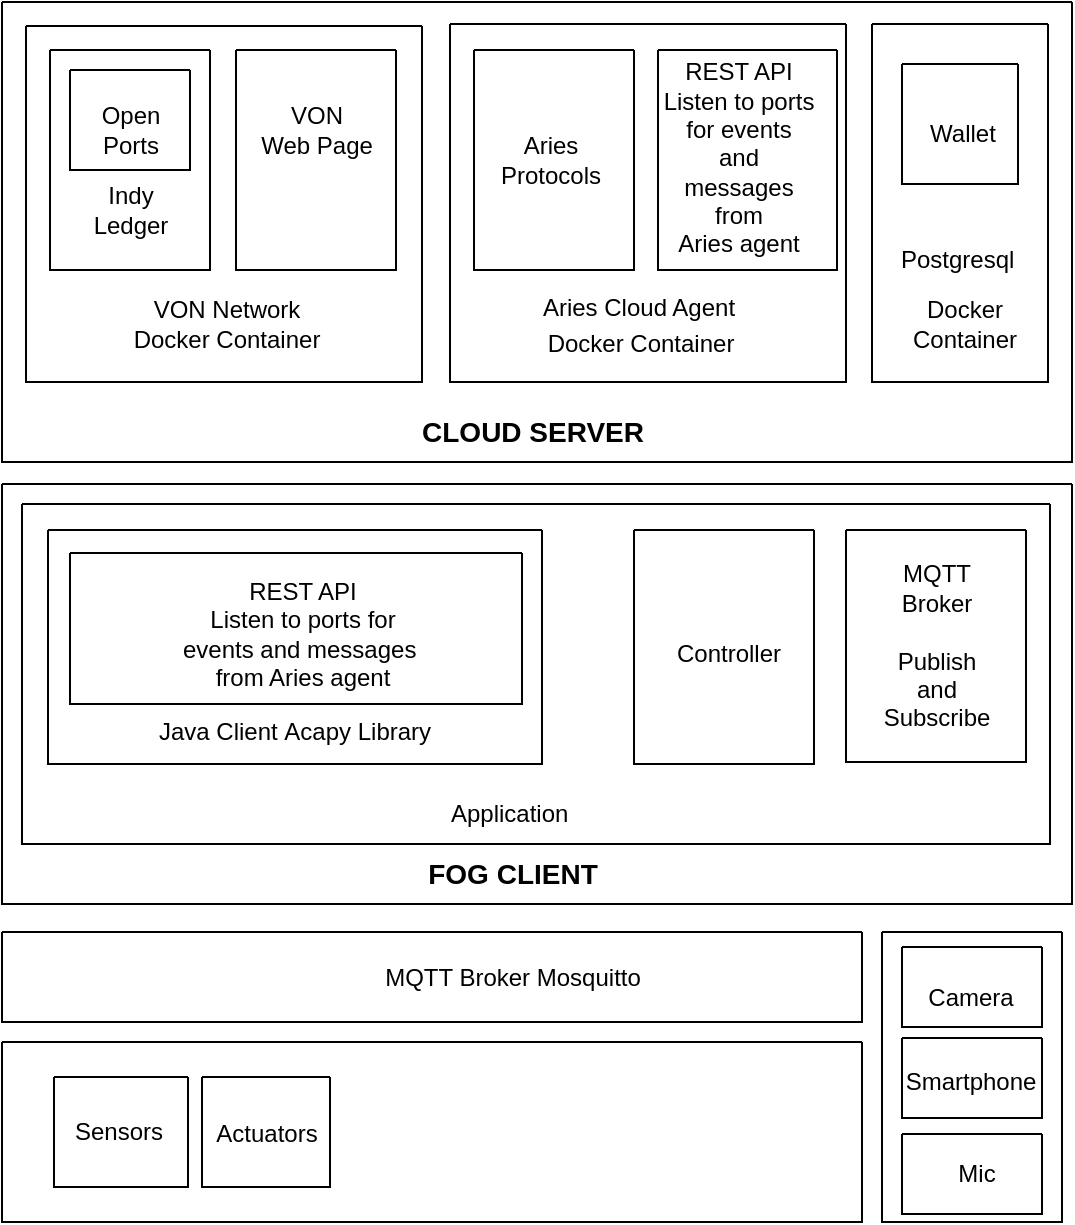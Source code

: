 <mxfile version="21.3.5" type="github">
  <diagram name="Página-1" id="9ENc1570Q8Oh9X-erem3">
    <mxGraphModel dx="1434" dy="731" grid="1" gridSize="10" guides="1" tooltips="1" connect="1" arrows="1" fold="1" page="1" pageScale="1" pageWidth="827" pageHeight="1169" math="0" shadow="0">
      <root>
        <mxCell id="0" />
        <mxCell id="1" parent="0" />
        <mxCell id="VcjtVwmhv_vAZ4VsYnBs-1" value="" style="swimlane;startSize=0;" parent="1" vertex="1">
          <mxGeometry x="120" y="30" width="535" height="230" as="geometry" />
        </mxCell>
        <mxCell id="VcjtVwmhv_vAZ4VsYnBs-2" value="" style="swimlane;startSize=0;" parent="VcjtVwmhv_vAZ4VsYnBs-1" vertex="1">
          <mxGeometry x="12" y="12" width="198" height="178" as="geometry" />
        </mxCell>
        <mxCell id="VcjtVwmhv_vAZ4VsYnBs-18" value="VON Network&lt;br&gt;Docker Container" style="text;html=1;align=center;verticalAlign=middle;resizable=0;points=[];autosize=1;strokeColor=none;fillColor=none;" parent="VcjtVwmhv_vAZ4VsYnBs-2" vertex="1">
          <mxGeometry x="40" y="129" width="120" height="40" as="geometry" />
        </mxCell>
        <mxCell id="VcjtVwmhv_vAZ4VsYnBs-19" value="" style="swimlane;startSize=0;" parent="VcjtVwmhv_vAZ4VsYnBs-2" vertex="1">
          <mxGeometry x="12" y="12" width="80" height="110" as="geometry" />
        </mxCell>
        <mxCell id="VcjtVwmhv_vAZ4VsYnBs-20" value="Indy&lt;br&gt;Ledger" style="text;html=1;align=center;verticalAlign=middle;resizable=0;points=[];autosize=1;strokeColor=none;fillColor=none;" parent="VcjtVwmhv_vAZ4VsYnBs-19" vertex="1">
          <mxGeometry x="10" y="60" width="60" height="40" as="geometry" />
        </mxCell>
        <mxCell id="VcjtVwmhv_vAZ4VsYnBs-21" value="" style="swimlane;startSize=0;" parent="VcjtVwmhv_vAZ4VsYnBs-19" vertex="1">
          <mxGeometry x="10" y="10" width="60" height="50" as="geometry" />
        </mxCell>
        <mxCell id="VcjtVwmhv_vAZ4VsYnBs-38" value="" style="swimlane;startSize=0;" parent="VcjtVwmhv_vAZ4VsYnBs-2" vertex="1">
          <mxGeometry x="105" y="12" width="80" height="110" as="geometry" />
        </mxCell>
        <mxCell id="VcjtVwmhv_vAZ4VsYnBs-39" value="VON&lt;br&gt;Web&amp;nbsp;Page" style="text;html=1;align=center;verticalAlign=middle;resizable=0;points=[];autosize=1;strokeColor=none;fillColor=none;" parent="VcjtVwmhv_vAZ4VsYnBs-38" vertex="1">
          <mxGeometry y="20" width="80" height="40" as="geometry" />
        </mxCell>
        <mxCell id="VcjtVwmhv_vAZ4VsYnBs-3" value="" style="swimlane;startSize=0;" parent="VcjtVwmhv_vAZ4VsYnBs-1" vertex="1">
          <mxGeometry x="224" y="11" width="198" height="179" as="geometry" />
        </mxCell>
        <mxCell id="VcjtVwmhv_vAZ4VsYnBs-26" value="" style="swimlane;startSize=0;" parent="VcjtVwmhv_vAZ4VsYnBs-3" vertex="1">
          <mxGeometry x="12" y="13" width="80" height="110" as="geometry" />
        </mxCell>
        <mxCell id="VcjtVwmhv_vAZ4VsYnBs-27" value="Aries&lt;br&gt;Protocols" style="text;html=1;align=center;verticalAlign=middle;resizable=0;points=[];autosize=1;strokeColor=none;fillColor=none;" parent="VcjtVwmhv_vAZ4VsYnBs-26" vertex="1">
          <mxGeometry x="3" y="35" width="70" height="40" as="geometry" />
        </mxCell>
        <mxCell id="VcjtVwmhv_vAZ4VsYnBs-28" value="Docker Container" style="text;html=1;align=center;verticalAlign=middle;resizable=0;points=[];autosize=1;strokeColor=none;fillColor=none;" parent="VcjtVwmhv_vAZ4VsYnBs-3" vertex="1">
          <mxGeometry x="35" y="145" width="120" height="30" as="geometry" />
        </mxCell>
        <mxCell id="VcjtVwmhv_vAZ4VsYnBs-33" value="Aries Cloud Agent" style="text;html=1;align=center;verticalAlign=middle;resizable=0;points=[];autosize=1;strokeColor=none;fillColor=none;" parent="VcjtVwmhv_vAZ4VsYnBs-3" vertex="1">
          <mxGeometry x="34" y="127" width="120" height="30" as="geometry" />
        </mxCell>
        <mxCell id="VcjtVwmhv_vAZ4VsYnBs-30" value="" style="swimlane;startSize=0;" parent="VcjtVwmhv_vAZ4VsYnBs-3" vertex="1">
          <mxGeometry x="104" y="13" width="89.5" height="110" as="geometry" />
        </mxCell>
        <mxCell id="VcjtVwmhv_vAZ4VsYnBs-31" value="REST API&lt;br&gt;Listen to ports &lt;br&gt;for events &lt;br&gt;and &lt;br&gt;messages &lt;br&gt;from &lt;br&gt;Aries agent" style="text;html=1;align=center;verticalAlign=middle;resizable=0;points=[];autosize=1;strokeColor=none;fillColor=none;" parent="VcjtVwmhv_vAZ4VsYnBs-30" vertex="1">
          <mxGeometry x="-10.5" y="-1" width="100" height="110" as="geometry" />
        </mxCell>
        <mxCell id="VcjtVwmhv_vAZ4VsYnBs-5" value="" style="swimlane;startSize=0;" parent="VcjtVwmhv_vAZ4VsYnBs-1" vertex="1">
          <mxGeometry x="435" y="11" width="88" height="179" as="geometry" />
        </mxCell>
        <mxCell id="VcjtVwmhv_vAZ4VsYnBs-34" value="Docker&lt;br&gt;Container" style="text;html=1;align=center;verticalAlign=middle;resizable=0;points=[];autosize=1;strokeColor=none;fillColor=none;" parent="VcjtVwmhv_vAZ4VsYnBs-5" vertex="1">
          <mxGeometry x="6" y="130" width="80" height="40" as="geometry" />
        </mxCell>
        <mxCell id="VcjtVwmhv_vAZ4VsYnBs-35" value="Wallet" style="text;html=1;align=center;verticalAlign=middle;resizable=0;points=[];autosize=1;strokeColor=none;fillColor=none;" parent="VcjtVwmhv_vAZ4VsYnBs-5" vertex="1">
          <mxGeometry x="15" y="40" width="60" height="30" as="geometry" />
        </mxCell>
        <mxCell id="VcjtVwmhv_vAZ4VsYnBs-36" value="" style="swimlane;startSize=0;" parent="VcjtVwmhv_vAZ4VsYnBs-5" vertex="1">
          <mxGeometry x="15" y="20" width="58" height="60" as="geometry" />
        </mxCell>
        <mxCell id="VcjtVwmhv_vAZ4VsYnBs-37" value="Postgresql&amp;nbsp;" style="text;html=1;align=center;verticalAlign=middle;resizable=0;points=[];autosize=1;strokeColor=none;fillColor=none;" parent="VcjtVwmhv_vAZ4VsYnBs-5" vertex="1">
          <mxGeometry x="4" y="103" width="80" height="30" as="geometry" />
        </mxCell>
        <mxCell id="VcjtVwmhv_vAZ4VsYnBs-17" value="&lt;b&gt;&lt;font style=&quot;font-size: 14px;&quot;&gt;CLOUD SERVER&lt;/font&gt;&lt;/b&gt;" style="text;html=1;align=center;verticalAlign=middle;resizable=0;points=[];autosize=1;strokeColor=none;fillColor=none;" parent="VcjtVwmhv_vAZ4VsYnBs-1" vertex="1">
          <mxGeometry x="200" y="200" width="130" height="30" as="geometry" />
        </mxCell>
        <mxCell id="VcjtVwmhv_vAZ4VsYnBs-11" value="" style="swimlane;startSize=0;" parent="1" vertex="1">
          <mxGeometry x="120" y="495" width="430" height="45" as="geometry" />
        </mxCell>
        <mxCell id="c_O2klxKCNqRYaoSJ1Hm-15" value="MQTT Broker Mosquitto" style="text;html=1;align=center;verticalAlign=middle;resizable=0;points=[];autosize=1;strokeColor=none;fillColor=none;" vertex="1" parent="VcjtVwmhv_vAZ4VsYnBs-11">
          <mxGeometry x="180" y="7.5" width="150" height="30" as="geometry" />
        </mxCell>
        <mxCell id="VcjtVwmhv_vAZ4VsYnBs-12" value="" style="swimlane;startSize=0;" parent="1" vertex="1">
          <mxGeometry x="120" y="271" width="535" height="210" as="geometry" />
        </mxCell>
        <mxCell id="VcjtVwmhv_vAZ4VsYnBs-13" value="" style="swimlane;startSize=0;" parent="VcjtVwmhv_vAZ4VsYnBs-12" vertex="1">
          <mxGeometry x="23" y="23" width="247" height="117" as="geometry" />
        </mxCell>
        <mxCell id="VcjtVwmhv_vAZ4VsYnBs-14" value="" style="swimlane;startSize=0;" parent="VcjtVwmhv_vAZ4VsYnBs-12" vertex="1">
          <mxGeometry x="10" y="10" width="514" height="170" as="geometry" />
        </mxCell>
        <mxCell id="VcjtVwmhv_vAZ4VsYnBs-46" value="Application&amp;nbsp;" style="text;html=1;align=center;verticalAlign=middle;resizable=0;points=[];autosize=1;strokeColor=none;fillColor=none;" parent="VcjtVwmhv_vAZ4VsYnBs-14" vertex="1">
          <mxGeometry x="200" y="140" width="90" height="30" as="geometry" />
        </mxCell>
        <mxCell id="VcjtVwmhv_vAZ4VsYnBs-42" value="Java Client&amp;nbsp;Acapy Library" style="text;html=1;align=center;verticalAlign=middle;resizable=0;points=[];autosize=1;strokeColor=none;fillColor=none;" parent="VcjtVwmhv_vAZ4VsYnBs-14" vertex="1">
          <mxGeometry x="56" y="99" width="160" height="30" as="geometry" />
        </mxCell>
        <mxCell id="VcjtVwmhv_vAZ4VsYnBs-16" value="" style="swimlane;startSize=0;" parent="VcjtVwmhv_vAZ4VsYnBs-14" vertex="1">
          <mxGeometry x="306" y="13" width="90" height="117" as="geometry" />
        </mxCell>
        <mxCell id="VcjtVwmhv_vAZ4VsYnBs-45" value="Controller" style="text;html=1;align=center;verticalAlign=middle;resizable=0;points=[];autosize=1;strokeColor=none;fillColor=none;" parent="VcjtVwmhv_vAZ4VsYnBs-16" vertex="1">
          <mxGeometry x="6.5" y="46.5" width="80" height="30" as="geometry" />
        </mxCell>
        <mxCell id="VcjtVwmhv_vAZ4VsYnBs-49" value="" style="swimlane;startSize=0;" parent="VcjtVwmhv_vAZ4VsYnBs-14" vertex="1">
          <mxGeometry x="412" y="13" width="90" height="116" as="geometry" />
        </mxCell>
        <mxCell id="VcjtVwmhv_vAZ4VsYnBs-50" value="MQTT &lt;br&gt;Broker&lt;br&gt;&lt;br&gt;Publish &lt;br&gt;and &lt;br&gt;Subscribe" style="text;html=1;align=center;verticalAlign=middle;resizable=0;points=[];autosize=1;strokeColor=none;fillColor=none;" parent="VcjtVwmhv_vAZ4VsYnBs-49" vertex="1">
          <mxGeometry x="5" y="8" width="80" height="100" as="geometry" />
        </mxCell>
        <mxCell id="VcjtVwmhv_vAZ4VsYnBs-15" value="" style="swimlane;startSize=0;" parent="VcjtVwmhv_vAZ4VsYnBs-12" vertex="1">
          <mxGeometry x="34" y="34.5" width="226" height="75.5" as="geometry" />
        </mxCell>
        <mxCell id="VcjtVwmhv_vAZ4VsYnBs-43" value="REST API&lt;br&gt;Listen to ports&amp;nbsp;for &lt;br&gt;events&amp;nbsp;and messages&amp;nbsp;&lt;br&gt;from Aries agent" style="text;html=1;align=center;verticalAlign=middle;resizable=0;points=[];autosize=1;strokeColor=none;fillColor=none;" parent="VcjtVwmhv_vAZ4VsYnBs-15" vertex="1">
          <mxGeometry x="46" y="5" width="140" height="70" as="geometry" />
        </mxCell>
        <mxCell id="VcjtVwmhv_vAZ4VsYnBs-24" value="&lt;b&gt;&lt;font style=&quot;font-size: 14px;&quot;&gt;FOG CLIENT&lt;/font&gt;&lt;/b&gt;" style="text;html=1;align=center;verticalAlign=middle;resizable=0;points=[];autosize=1;strokeColor=none;fillColor=none;" parent="VcjtVwmhv_vAZ4VsYnBs-12" vertex="1">
          <mxGeometry x="200" y="180" width="110" height="30" as="geometry" />
        </mxCell>
        <mxCell id="VcjtVwmhv_vAZ4VsYnBs-22" value="Open&lt;br&gt;Ports" style="text;html=1;align=center;verticalAlign=middle;resizable=0;points=[];autosize=1;strokeColor=none;fillColor=none;" parent="1" vertex="1">
          <mxGeometry x="159" y="74" width="50" height="40" as="geometry" />
        </mxCell>
        <mxCell id="c_O2klxKCNqRYaoSJ1Hm-8" value="" style="swimlane;startSize=0;" vertex="1" parent="1">
          <mxGeometry x="120" y="550" width="430" height="90" as="geometry" />
        </mxCell>
        <mxCell id="c_O2klxKCNqRYaoSJ1Hm-9" value="" style="swimlane;startSize=0;" vertex="1" parent="c_O2klxKCNqRYaoSJ1Hm-8">
          <mxGeometry x="26" y="17.5" width="67" height="55" as="geometry" />
        </mxCell>
        <mxCell id="c_O2klxKCNqRYaoSJ1Hm-10" value="Sensors" style="text;html=1;align=center;verticalAlign=middle;resizable=0;points=[];autosize=1;strokeColor=none;fillColor=none;" vertex="1" parent="c_O2klxKCNqRYaoSJ1Hm-9">
          <mxGeometry x="-3" y="12.5" width="70" height="30" as="geometry" />
        </mxCell>
        <mxCell id="c_O2klxKCNqRYaoSJ1Hm-11" value="" style="swimlane;startSize=0;" vertex="1" parent="c_O2klxKCNqRYaoSJ1Hm-8">
          <mxGeometry x="100" y="17.5" width="64" height="55" as="geometry" />
        </mxCell>
        <mxCell id="c_O2klxKCNqRYaoSJ1Hm-12" value="Actuators" style="text;html=1;align=center;verticalAlign=middle;resizable=0;points=[];autosize=1;strokeColor=none;fillColor=none;" vertex="1" parent="c_O2klxKCNqRYaoSJ1Hm-11">
          <mxGeometry x="-3" y="13.5" width="70" height="30" as="geometry" />
        </mxCell>
        <mxCell id="c_O2klxKCNqRYaoSJ1Hm-13" value="" style="swimlane;startSize=0;" vertex="1" parent="1">
          <mxGeometry x="560" y="495" width="90" height="145" as="geometry" />
        </mxCell>
        <mxCell id="c_O2klxKCNqRYaoSJ1Hm-17" value="" style="swimlane;startSize=0;" vertex="1" parent="c_O2klxKCNqRYaoSJ1Hm-13">
          <mxGeometry x="10" y="7.5" width="70" height="40" as="geometry" />
        </mxCell>
        <mxCell id="c_O2klxKCNqRYaoSJ1Hm-14" value="Camera" style="text;html=1;align=center;verticalAlign=middle;resizable=0;points=[];autosize=1;strokeColor=none;fillColor=none;" vertex="1" parent="c_O2klxKCNqRYaoSJ1Hm-17">
          <mxGeometry x="-1" y="10" width="70" height="30" as="geometry" />
        </mxCell>
        <mxCell id="c_O2klxKCNqRYaoSJ1Hm-18" value="" style="swimlane;startSize=0;" vertex="1" parent="c_O2klxKCNqRYaoSJ1Hm-13">
          <mxGeometry x="10" y="53" width="70" height="40" as="geometry" />
        </mxCell>
        <mxCell id="c_O2klxKCNqRYaoSJ1Hm-16" value="Smartphone" style="text;html=1;align=center;verticalAlign=middle;resizable=0;points=[];autosize=1;strokeColor=none;fillColor=none;" vertex="1" parent="c_O2klxKCNqRYaoSJ1Hm-18">
          <mxGeometry x="-11" y="6.5" width="90" height="30" as="geometry" />
        </mxCell>
        <mxCell id="c_O2klxKCNqRYaoSJ1Hm-19" value="" style="swimlane;startSize=0;" vertex="1" parent="c_O2klxKCNqRYaoSJ1Hm-13">
          <mxGeometry x="10" y="101" width="70" height="40" as="geometry" />
        </mxCell>
        <mxCell id="c_O2klxKCNqRYaoSJ1Hm-20" value="Mic" style="text;html=1;align=center;verticalAlign=middle;resizable=0;points=[];autosize=1;strokeColor=none;fillColor=none;" vertex="1" parent="c_O2klxKCNqRYaoSJ1Hm-19">
          <mxGeometry x="17" y="5" width="40" height="30" as="geometry" />
        </mxCell>
      </root>
    </mxGraphModel>
  </diagram>
</mxfile>
